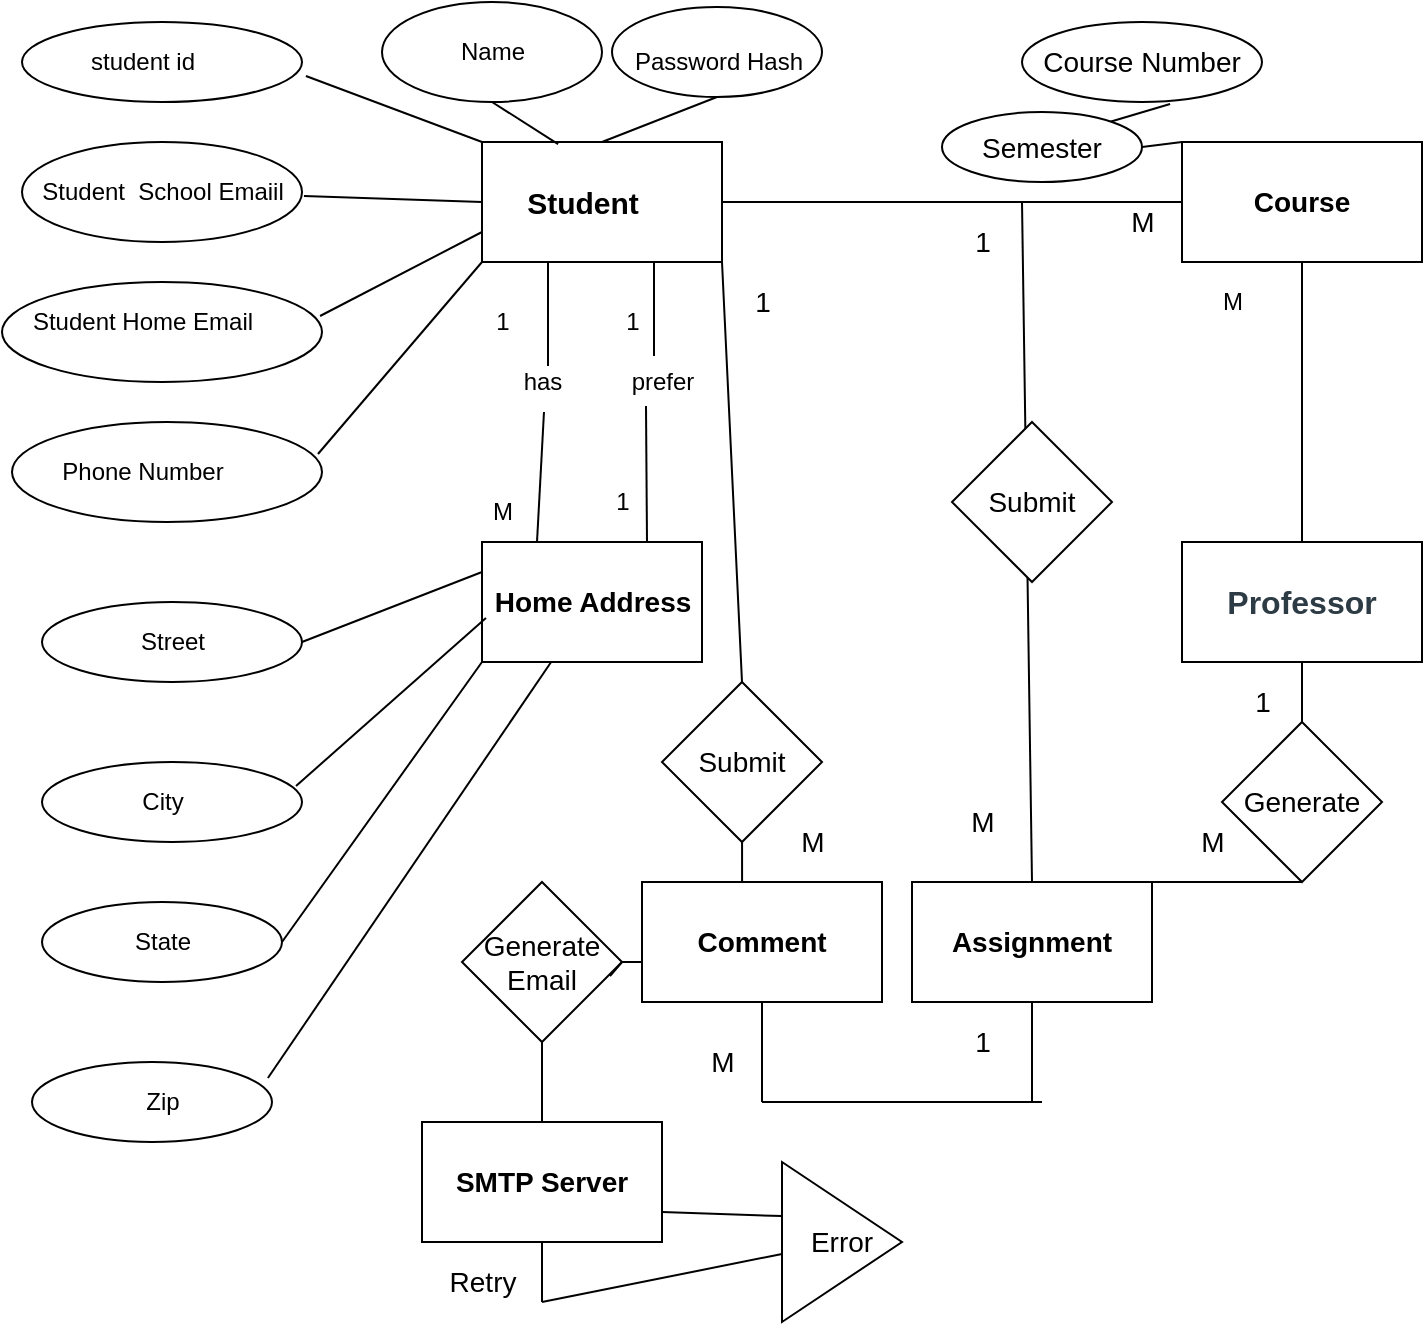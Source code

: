 <mxfile version="16.3.0" type="github">
  <diagram id="FI1HCP-CL0ABK_U0Km_D" name="Page-1">
    <mxGraphModel dx="1419" dy="333" grid="1" gridSize="10" guides="1" tooltips="1" connect="1" arrows="1" fold="1" page="1" pageScale="1" pageWidth="850" pageHeight="1100" math="0" shadow="0">
      <root>
        <mxCell id="0" />
        <mxCell id="1" parent="0" />
        <mxCell id="zn3FjfoVYna4GNYk1RI1-9" value="" style="rounded=0;whiteSpace=wrap;html=1;" parent="1" vertex="1">
          <mxGeometry x="-610" y="70" width="120" height="60" as="geometry" />
        </mxCell>
        <mxCell id="zn3FjfoVYna4GNYk1RI1-4" value="Student" style="text;html=1;resizable=0;autosize=4;align=center;verticalAlign=middle;points=[];fillColor=none;strokeColor=none;rounded=0;b;fontStyle=1;fontSize=15;" parent="1" vertex="1">
          <mxGeometry x="-590" y="90" width="60" height="20" as="geometry" />
        </mxCell>
        <mxCell id="zn3FjfoVYna4GNYk1RI1-5" value="" style="ellipse;whiteSpace=wrap;html=1;" parent="1" vertex="1">
          <mxGeometry x="-840" y="10" width="140" height="40" as="geometry" />
        </mxCell>
        <mxCell id="zn3FjfoVYna4GNYk1RI1-7" value="student id" style="text;html=1;resizable=0;autosize=1;align=center;verticalAlign=middle;points=[];fillColor=none;strokeColor=none;rounded=0;" parent="1" vertex="1">
          <mxGeometry x="-815" y="20" width="70" height="20" as="geometry" />
        </mxCell>
        <mxCell id="zn3FjfoVYna4GNYk1RI1-12" value="" style="endArrow=none;html=1;rounded=0;exitX=1.014;exitY=0.675;exitDx=0;exitDy=0;exitPerimeter=0;" parent="1" source="zn3FjfoVYna4GNYk1RI1-5" edge="1">
          <mxGeometry width="50" height="50" relative="1" as="geometry">
            <mxPoint x="-670" y="40" as="sourcePoint" />
            <mxPoint x="-610" y="70" as="targetPoint" />
            <Array as="points" />
          </mxGeometry>
        </mxCell>
        <mxCell id="zn3FjfoVYna4GNYk1RI1-14" value="" style="ellipse;whiteSpace=wrap;html=1;" parent="1" vertex="1">
          <mxGeometry x="-840" y="70" width="140" height="50" as="geometry" />
        </mxCell>
        <mxCell id="zn3FjfoVYna4GNYk1RI1-15" value="Student&amp;nbsp; School Emaiil" style="text;html=1;resizable=0;autosize=1;align=center;verticalAlign=middle;points=[];fillColor=none;strokeColor=none;rounded=0;" parent="1" vertex="1">
          <mxGeometry x="-840" y="85" width="140" height="20" as="geometry" />
        </mxCell>
        <mxCell id="zn3FjfoVYna4GNYk1RI1-17" value="" style="endArrow=none;html=1;rounded=0;exitX=1.007;exitY=0.6;exitDx=0;exitDy=0;exitPerimeter=0;entryX=0;entryY=0.5;entryDx=0;entryDy=0;" parent="1" source="zn3FjfoVYna4GNYk1RI1-15" target="zn3FjfoVYna4GNYk1RI1-9" edge="1">
          <mxGeometry width="50" height="50" relative="1" as="geometry">
            <mxPoint x="-280" y="370" as="sourcePoint" />
            <mxPoint x="-620" y="97" as="targetPoint" />
          </mxGeometry>
        </mxCell>
        <mxCell id="zn3FjfoVYna4GNYk1RI1-19" value="" style="ellipse;whiteSpace=wrap;html=1;" parent="1" vertex="1">
          <mxGeometry x="-850" y="140" width="160" height="50" as="geometry" />
        </mxCell>
        <mxCell id="zn3FjfoVYna4GNYk1RI1-20" value="Student Home Email" style="text;html=1;resizable=0;autosize=1;align=center;verticalAlign=middle;points=[];fillColor=none;strokeColor=none;rounded=0;" parent="1" vertex="1">
          <mxGeometry x="-845" y="150" width="130" height="20" as="geometry" />
        </mxCell>
        <mxCell id="zn3FjfoVYna4GNYk1RI1-21" value="" style="endArrow=none;html=1;rounded=0;exitX=0;exitY=0.75;exitDx=0;exitDy=0;entryX=0.994;entryY=0.34;entryDx=0;entryDy=0;entryPerimeter=0;" parent="1" source="zn3FjfoVYna4GNYk1RI1-9" target="zn3FjfoVYna4GNYk1RI1-19" edge="1">
          <mxGeometry width="50" height="50" relative="1" as="geometry">
            <mxPoint x="-280" y="370" as="sourcePoint" />
            <mxPoint x="-230" y="320" as="targetPoint" />
          </mxGeometry>
        </mxCell>
        <mxCell id="zn3FjfoVYna4GNYk1RI1-22" value="" style="ellipse;whiteSpace=wrap;html=1;" parent="1" vertex="1">
          <mxGeometry x="-845" y="210" width="155" height="50" as="geometry" />
        </mxCell>
        <mxCell id="zn3FjfoVYna4GNYk1RI1-23" value="Phone Number" style="text;html=1;resizable=0;autosize=1;align=center;verticalAlign=middle;points=[];fillColor=none;strokeColor=none;rounded=0;" parent="1" vertex="1">
          <mxGeometry x="-830" y="225" width="100" height="20" as="geometry" />
        </mxCell>
        <mxCell id="zn3FjfoVYna4GNYk1RI1-24" value="" style="endArrow=none;html=1;rounded=0;exitX=0.987;exitY=0.32;exitDx=0;exitDy=0;exitPerimeter=0;entryX=0;entryY=1;entryDx=0;entryDy=0;" parent="1" source="zn3FjfoVYna4GNYk1RI1-22" target="zn3FjfoVYna4GNYk1RI1-9" edge="1">
          <mxGeometry width="50" height="50" relative="1" as="geometry">
            <mxPoint x="-520" y="370" as="sourcePoint" />
            <mxPoint x="-470" y="320" as="targetPoint" />
          </mxGeometry>
        </mxCell>
        <mxCell id="zn3FjfoVYna4GNYk1RI1-25" value="" style="rounded=0;whiteSpace=wrap;html=1;" parent="1" vertex="1">
          <mxGeometry x="-610" y="270" width="110" height="60" as="geometry" />
        </mxCell>
        <mxCell id="zn3FjfoVYna4GNYk1RI1-26" value="Home Address" style="text;html=1;resizable=0;autosize=1;align=center;verticalAlign=middle;points=[];fillColor=none;strokeColor=none;rounded=0;fontStyle=1;fontSize=14;" parent="1" vertex="1">
          <mxGeometry x="-610" y="290" width="110" height="20" as="geometry" />
        </mxCell>
        <mxCell id="zn3FjfoVYna4GNYk1RI1-28" value="" style="ellipse;whiteSpace=wrap;html=1;" parent="1" vertex="1">
          <mxGeometry x="-830" y="300" width="130" height="40" as="geometry" />
        </mxCell>
        <mxCell id="zn3FjfoVYna4GNYk1RI1-29" value="Street" style="text;html=1;resizable=0;autosize=1;align=center;verticalAlign=middle;points=[];fillColor=none;strokeColor=none;rounded=0;" parent="1" vertex="1">
          <mxGeometry x="-790" y="310" width="50" height="20" as="geometry" />
        </mxCell>
        <mxCell id="zn3FjfoVYna4GNYk1RI1-30" value="" style="ellipse;whiteSpace=wrap;html=1;" parent="1" vertex="1">
          <mxGeometry x="-830" y="380" width="130" height="40" as="geometry" />
        </mxCell>
        <mxCell id="zn3FjfoVYna4GNYk1RI1-31" value="City" style="text;html=1;resizable=0;autosize=1;align=center;verticalAlign=middle;points=[];fillColor=none;strokeColor=none;rounded=0;" parent="1" vertex="1">
          <mxGeometry x="-790" y="390" width="40" height="20" as="geometry" />
        </mxCell>
        <mxCell id="zn3FjfoVYna4GNYk1RI1-32" value="" style="ellipse;whiteSpace=wrap;html=1;" parent="1" vertex="1">
          <mxGeometry x="-830" y="450" width="120" height="40" as="geometry" />
        </mxCell>
        <mxCell id="zn3FjfoVYna4GNYk1RI1-33" value="State" style="text;html=1;resizable=0;autosize=1;align=center;verticalAlign=middle;points=[];fillColor=none;strokeColor=none;rounded=0;" parent="1" vertex="1">
          <mxGeometry x="-790" y="460" width="40" height="20" as="geometry" />
        </mxCell>
        <mxCell id="zn3FjfoVYna4GNYk1RI1-34" value="" style="ellipse;whiteSpace=wrap;html=1;" parent="1" vertex="1">
          <mxGeometry x="-835" y="530" width="120" height="40" as="geometry" />
        </mxCell>
        <mxCell id="zn3FjfoVYna4GNYk1RI1-35" value="Zip" style="text;html=1;resizable=0;autosize=1;align=center;verticalAlign=middle;points=[];fillColor=none;strokeColor=none;rounded=0;" parent="1" vertex="1">
          <mxGeometry x="-785" y="540" width="30" height="20" as="geometry" />
        </mxCell>
        <mxCell id="zn3FjfoVYna4GNYk1RI1-36" value="" style="endArrow=none;html=1;rounded=0;exitX=1;exitY=0.5;exitDx=0;exitDy=0;entryX=0;entryY=0.25;entryDx=0;entryDy=0;" parent="1" source="zn3FjfoVYna4GNYk1RI1-28" target="zn3FjfoVYna4GNYk1RI1-25" edge="1">
          <mxGeometry width="50" height="50" relative="1" as="geometry">
            <mxPoint x="-340" y="380" as="sourcePoint" />
            <mxPoint x="-430" y="320" as="targetPoint" />
          </mxGeometry>
        </mxCell>
        <mxCell id="zn3FjfoVYna4GNYk1RI1-38" value="" style="endArrow=none;html=1;rounded=0;exitX=0.977;exitY=0.3;exitDx=0;exitDy=0;exitPerimeter=0;entryX=0.018;entryY=0.633;entryDx=0;entryDy=0;entryPerimeter=0;" parent="1" source="zn3FjfoVYna4GNYk1RI1-30" target="zn3FjfoVYna4GNYk1RI1-25" edge="1">
          <mxGeometry width="50" height="50" relative="1" as="geometry">
            <mxPoint x="-280" y="370" as="sourcePoint" />
            <mxPoint x="-600" y="310" as="targetPoint" />
          </mxGeometry>
        </mxCell>
        <mxCell id="zn3FjfoVYna4GNYk1RI1-39" value="" style="endArrow=none;html=1;rounded=0;exitX=1;exitY=0.5;exitDx=0;exitDy=0;entryX=0;entryY=1;entryDx=0;entryDy=0;" parent="1" source="zn3FjfoVYna4GNYk1RI1-32" target="zn3FjfoVYna4GNYk1RI1-25" edge="1">
          <mxGeometry width="50" height="50" relative="1" as="geometry">
            <mxPoint x="-660" y="460" as="sourcePoint" />
            <mxPoint x="-230" y="320" as="targetPoint" />
          </mxGeometry>
        </mxCell>
        <mxCell id="zn3FjfoVYna4GNYk1RI1-40" value="" style="endArrow=none;html=1;rounded=0;exitX=0.983;exitY=0.2;exitDx=0;exitDy=0;exitPerimeter=0;" parent="1" source="zn3FjfoVYna4GNYk1RI1-34" target="zn3FjfoVYna4GNYk1RI1-25" edge="1">
          <mxGeometry width="50" height="50" relative="1" as="geometry">
            <mxPoint x="-280" y="370" as="sourcePoint" />
            <mxPoint x="-230" y="320" as="targetPoint" />
          </mxGeometry>
        </mxCell>
        <mxCell id="zn3FjfoVYna4GNYk1RI1-41" value="has" style="text;html=1;resizable=0;autosize=1;align=center;verticalAlign=middle;points=[];fillColor=none;strokeColor=none;rounded=0;" parent="1" vertex="1">
          <mxGeometry x="-595" y="180" width="30" height="20" as="geometry" />
        </mxCell>
        <mxCell id="zn3FjfoVYna4GNYk1RI1-42" value="" style="endArrow=none;html=1;rounded=0;exitX=0.6;exitY=0.1;exitDx=0;exitDy=0;exitPerimeter=0;" parent="1" source="zn3FjfoVYna4GNYk1RI1-41" edge="1">
          <mxGeometry width="50" height="50" relative="1" as="geometry">
            <mxPoint x="-280" y="370" as="sourcePoint" />
            <mxPoint x="-577" y="130" as="targetPoint" />
          </mxGeometry>
        </mxCell>
        <mxCell id="zn3FjfoVYna4GNYk1RI1-43" value="" style="endArrow=none;html=1;rounded=0;exitX=0.25;exitY=0;exitDx=0;exitDy=0;entryX=0.533;entryY=1.25;entryDx=0;entryDy=0;entryPerimeter=0;" parent="1" source="zn3FjfoVYna4GNYk1RI1-25" target="zn3FjfoVYna4GNYk1RI1-41" edge="1">
          <mxGeometry width="50" height="50" relative="1" as="geometry">
            <mxPoint x="-280" y="370" as="sourcePoint" />
            <mxPoint x="-230" y="320" as="targetPoint" />
          </mxGeometry>
        </mxCell>
        <mxCell id="zn3FjfoVYna4GNYk1RI1-44" value="1" style="text;html=1;resizable=0;autosize=1;align=center;verticalAlign=middle;points=[];fillColor=none;strokeColor=none;rounded=0;" parent="1" vertex="1">
          <mxGeometry x="-610" y="150" width="20" height="20" as="geometry" />
        </mxCell>
        <mxCell id="zn3FjfoVYna4GNYk1RI1-45" value="M" style="text;html=1;resizable=0;autosize=1;align=center;verticalAlign=middle;points=[];fillColor=none;strokeColor=none;rounded=0;" parent="1" vertex="1">
          <mxGeometry x="-615" y="245" width="30" height="20" as="geometry" />
        </mxCell>
        <mxCell id="zn3FjfoVYna4GNYk1RI1-48" value="prefer" style="text;html=1;resizable=0;autosize=1;align=center;verticalAlign=middle;points=[];fillColor=none;strokeColor=none;rounded=0;" parent="1" vertex="1">
          <mxGeometry x="-545" y="180" width="50" height="20" as="geometry" />
        </mxCell>
        <mxCell id="zn3FjfoVYna4GNYk1RI1-49" value="" style="endArrow=none;html=1;rounded=0;exitX=0.42;exitY=-0.15;exitDx=0;exitDy=0;exitPerimeter=0;" parent="1" source="zn3FjfoVYna4GNYk1RI1-48" edge="1">
          <mxGeometry width="50" height="50" relative="1" as="geometry">
            <mxPoint x="-280" y="370" as="sourcePoint" />
            <mxPoint x="-524" y="130" as="targetPoint" />
          </mxGeometry>
        </mxCell>
        <mxCell id="zn3FjfoVYna4GNYk1RI1-50" value="" style="endArrow=none;html=1;rounded=0;exitX=0.75;exitY=0;exitDx=0;exitDy=0;entryX=0.34;entryY=1.1;entryDx=0;entryDy=0;entryPerimeter=0;" parent="1" source="zn3FjfoVYna4GNYk1RI1-25" target="zn3FjfoVYna4GNYk1RI1-48" edge="1">
          <mxGeometry width="50" height="50" relative="1" as="geometry">
            <mxPoint x="-280" y="370" as="sourcePoint" />
            <mxPoint x="-230" y="320" as="targetPoint" />
          </mxGeometry>
        </mxCell>
        <mxCell id="zn3FjfoVYna4GNYk1RI1-51" value="1" style="text;html=1;resizable=0;autosize=1;align=center;verticalAlign=middle;points=[];fillColor=none;strokeColor=none;rounded=0;" parent="1" vertex="1">
          <mxGeometry x="-545" y="150" width="20" height="20" as="geometry" />
        </mxCell>
        <mxCell id="zn3FjfoVYna4GNYk1RI1-52" value="1" style="text;html=1;resizable=0;autosize=1;align=center;verticalAlign=middle;points=[];fillColor=none;strokeColor=none;rounded=0;" parent="1" vertex="1">
          <mxGeometry x="-550" y="240" width="20" height="20" as="geometry" />
        </mxCell>
        <mxCell id="zn3FjfoVYna4GNYk1RI1-53" value="" style="ellipse;whiteSpace=wrap;html=1;" parent="1" vertex="1">
          <mxGeometry x="-660" width="110" height="50" as="geometry" />
        </mxCell>
        <mxCell id="zn3FjfoVYna4GNYk1RI1-54" value="Name" style="text;html=1;resizable=0;autosize=1;align=center;verticalAlign=middle;points=[];fillColor=none;strokeColor=none;rounded=0;" parent="1" vertex="1">
          <mxGeometry x="-630" y="15" width="50" height="20" as="geometry" />
        </mxCell>
        <mxCell id="zn3FjfoVYna4GNYk1RI1-55" value="" style="endArrow=none;html=1;rounded=0;exitX=0.5;exitY=1;exitDx=0;exitDy=0;entryX=0.317;entryY=0.017;entryDx=0;entryDy=0;entryPerimeter=0;" parent="1" source="zn3FjfoVYna4GNYk1RI1-53" target="zn3FjfoVYna4GNYk1RI1-9" edge="1">
          <mxGeometry width="50" height="50" relative="1" as="geometry">
            <mxPoint x="-280" y="370" as="sourcePoint" />
            <mxPoint x="-230" y="320" as="targetPoint" />
          </mxGeometry>
        </mxCell>
        <mxCell id="zn3FjfoVYna4GNYk1RI1-56" value="" style="ellipse;whiteSpace=wrap;html=1;" parent="1" vertex="1">
          <mxGeometry x="-545" y="2.5" width="105" height="45" as="geometry" />
        </mxCell>
        <mxCell id="zn3FjfoVYna4GNYk1RI1-57" value="Password Hash" style="text;html=1;resizable=0;autosize=1;align=center;verticalAlign=middle;points=[];fillColor=none;strokeColor=none;rounded=0;" parent="1" vertex="1">
          <mxGeometry x="-542.5" y="20" width="100" height="20" as="geometry" />
        </mxCell>
        <mxCell id="zn3FjfoVYna4GNYk1RI1-58" value="" style="endArrow=none;html=1;rounded=0;exitX=0.5;exitY=0;exitDx=0;exitDy=0;entryX=0.5;entryY=1;entryDx=0;entryDy=0;" parent="1" source="zn3FjfoVYna4GNYk1RI1-9" target="zn3FjfoVYna4GNYk1RI1-56" edge="1">
          <mxGeometry width="50" height="50" relative="1" as="geometry">
            <mxPoint x="-120" y="170" as="sourcePoint" />
            <mxPoint x="-70" y="120" as="targetPoint" />
          </mxGeometry>
        </mxCell>
        <mxCell id="zn3FjfoVYna4GNYk1RI1-59" value="&lt;b&gt;Course&lt;/b&gt;" style="rounded=0;whiteSpace=wrap;html=1;fontSize=14;" parent="1" vertex="1">
          <mxGeometry x="-260" y="70" width="120" height="60" as="geometry" />
        </mxCell>
        <mxCell id="zn3FjfoVYna4GNYk1RI1-60" value="Course Number" style="ellipse;whiteSpace=wrap;html=1;fontSize=14;" parent="1" vertex="1">
          <mxGeometry x="-340" y="10" width="120" height="40" as="geometry" />
        </mxCell>
        <mxCell id="zn3FjfoVYna4GNYk1RI1-61" value="" style="endArrow=none;html=1;rounded=0;fontSize=14;entryX=0.617;entryY=1.025;entryDx=0;entryDy=0;entryPerimeter=0;" parent="1" target="zn3FjfoVYna4GNYk1RI1-60" edge="1">
          <mxGeometry width="50" height="50" relative="1" as="geometry">
            <mxPoint x="-330" y="70" as="sourcePoint" />
            <mxPoint x="-380" y="360" as="targetPoint" />
          </mxGeometry>
        </mxCell>
        <mxCell id="zn3FjfoVYna4GNYk1RI1-62" value="Semester" style="ellipse;whiteSpace=wrap;html=1;fontSize=14;" parent="1" vertex="1">
          <mxGeometry x="-380" y="55" width="100" height="35" as="geometry" />
        </mxCell>
        <mxCell id="zn3FjfoVYna4GNYk1RI1-63" value="" style="endArrow=none;html=1;rounded=0;fontSize=14;entryX=1;entryY=0.5;entryDx=0;entryDy=0;exitX=0;exitY=0;exitDx=0;exitDy=0;" parent="1" source="zn3FjfoVYna4GNYk1RI1-59" target="zn3FjfoVYna4GNYk1RI1-62" edge="1">
          <mxGeometry width="50" height="50" relative="1" as="geometry">
            <mxPoint x="-430" y="410" as="sourcePoint" />
            <mxPoint x="-380" y="360" as="targetPoint" />
          </mxGeometry>
        </mxCell>
        <mxCell id="phz-OX-YsCcyFL9G0abu-1" value="&lt;strong style=&quot;color: rgb(45 , 59 , 69) ; font-family: &amp;#34;arial&amp;#34; , &amp;#34;helvetica&amp;#34; , &amp;#34;verdana&amp;#34; , &amp;#34;times new roman&amp;#34; , sans-serif ; font-size: 16px ; text-align: left ; background-color: rgb(255 , 255 , 255)&quot;&gt;Professor&lt;/strong&gt;" style="rounded=0;whiteSpace=wrap;html=1;" vertex="1" parent="1">
          <mxGeometry x="-260" y="270" width="120" height="60" as="geometry" />
        </mxCell>
        <mxCell id="phz-OX-YsCcyFL9G0abu-2" value="" style="endArrow=none;html=1;rounded=0;entryX=0.5;entryY=1;entryDx=0;entryDy=0;exitX=0.5;exitY=0;exitDx=0;exitDy=0;" edge="1" parent="1" source="phz-OX-YsCcyFL9G0abu-1" target="zn3FjfoVYna4GNYk1RI1-59">
          <mxGeometry width="50" height="50" relative="1" as="geometry">
            <mxPoint x="-450" y="450" as="sourcePoint" />
            <mxPoint x="-400" y="400" as="targetPoint" />
          </mxGeometry>
        </mxCell>
        <mxCell id="phz-OX-YsCcyFL9G0abu-3" value="M" style="text;html=1;resizable=0;autosize=1;align=center;verticalAlign=middle;points=[];fillColor=none;strokeColor=none;rounded=0;" vertex="1" parent="1">
          <mxGeometry x="-250" y="140" width="30" height="20" as="geometry" />
        </mxCell>
        <mxCell id="phz-OX-YsCcyFL9G0abu-4" value="1" style="text;html=1;resizable=0;autosize=1;align=center;verticalAlign=middle;points=[];fillColor=none;strokeColor=none;rounded=0;" vertex="1" parent="1">
          <mxGeometry x="-330" y="240" width="20" height="20" as="geometry" />
        </mxCell>
        <mxCell id="phz-OX-YsCcyFL9G0abu-5" value="&lt;b&gt;&lt;font style=&quot;font-size: 14px&quot;&gt;Assignment&lt;/font&gt;&lt;/b&gt;" style="rounded=0;whiteSpace=wrap;html=1;" vertex="1" parent="1">
          <mxGeometry x="-395" y="440" width="120" height="60" as="geometry" />
        </mxCell>
        <mxCell id="phz-OX-YsCcyFL9G0abu-6" value="" style="endArrow=none;html=1;rounded=0;exitX=1;exitY=0.5;exitDx=0;exitDy=0;" edge="1" parent="1" source="zn3FjfoVYna4GNYk1RI1-9">
          <mxGeometry width="50" height="50" relative="1" as="geometry">
            <mxPoint x="-450" y="450" as="sourcePoint" />
            <mxPoint x="-340" y="100" as="targetPoint" />
          </mxGeometry>
        </mxCell>
        <mxCell id="phz-OX-YsCcyFL9G0abu-7" value="" style="endArrow=none;html=1;rounded=0;exitX=0.5;exitY=0;exitDx=0;exitDy=0;" edge="1" parent="1" source="phz-OX-YsCcyFL9G0abu-5">
          <mxGeometry width="50" height="50" relative="1" as="geometry">
            <mxPoint x="-360" y="450" as="sourcePoint" />
            <mxPoint x="-340" y="100" as="targetPoint" />
          </mxGeometry>
        </mxCell>
        <mxCell id="phz-OX-YsCcyFL9G0abu-8" value="1" style="text;html=1;resizable=0;autosize=1;align=center;verticalAlign=middle;points=[];fillColor=none;strokeColor=none;rounded=0;fontSize=14;" vertex="1" parent="1">
          <mxGeometry x="-370" y="110" width="20" height="20" as="geometry" />
        </mxCell>
        <mxCell id="phz-OX-YsCcyFL9G0abu-9" value="M" style="text;html=1;resizable=0;autosize=1;align=center;verticalAlign=middle;points=[];fillColor=none;strokeColor=none;rounded=0;fontSize=14;" vertex="1" parent="1">
          <mxGeometry x="-375" y="400" width="30" height="20" as="geometry" />
        </mxCell>
        <mxCell id="phz-OX-YsCcyFL9G0abu-10" value="Generate" style="rhombus;whiteSpace=wrap;html=1;fontSize=14;" vertex="1" parent="1">
          <mxGeometry x="-240" y="360" width="80" height="80" as="geometry" />
        </mxCell>
        <mxCell id="phz-OX-YsCcyFL9G0abu-11" value="" style="endArrow=none;html=1;rounded=0;fontSize=14;entryX=0.5;entryY=1;entryDx=0;entryDy=0;" edge="1" parent="1" source="phz-OX-YsCcyFL9G0abu-10" target="phz-OX-YsCcyFL9G0abu-1">
          <mxGeometry width="50" height="50" relative="1" as="geometry">
            <mxPoint x="-450" y="450" as="sourcePoint" />
            <mxPoint x="-400" y="400" as="targetPoint" />
          </mxGeometry>
        </mxCell>
        <mxCell id="phz-OX-YsCcyFL9G0abu-12" value="" style="endArrow=none;html=1;rounded=0;fontSize=14;exitX=1;exitY=0;exitDx=0;exitDy=0;entryX=0.5;entryY=1;entryDx=0;entryDy=0;" edge="1" parent="1" source="phz-OX-YsCcyFL9G0abu-5" target="phz-OX-YsCcyFL9G0abu-10">
          <mxGeometry width="50" height="50" relative="1" as="geometry">
            <mxPoint x="-450" y="450" as="sourcePoint" />
            <mxPoint x="-400" y="400" as="targetPoint" />
          </mxGeometry>
        </mxCell>
        <mxCell id="phz-OX-YsCcyFL9G0abu-13" value="1" style="text;html=1;resizable=0;autosize=1;align=center;verticalAlign=middle;points=[];fillColor=none;strokeColor=none;rounded=0;fontSize=14;" vertex="1" parent="1">
          <mxGeometry x="-230" y="340" width="20" height="20" as="geometry" />
        </mxCell>
        <mxCell id="phz-OX-YsCcyFL9G0abu-14" value="M" style="text;html=1;resizable=0;autosize=1;align=center;verticalAlign=middle;points=[];fillColor=none;strokeColor=none;rounded=0;fontSize=14;" vertex="1" parent="1">
          <mxGeometry x="-260" y="410" width="30" height="20" as="geometry" />
        </mxCell>
        <mxCell id="phz-OX-YsCcyFL9G0abu-15" value="Submit" style="rhombus;whiteSpace=wrap;html=1;fontSize=14;" vertex="1" parent="1">
          <mxGeometry x="-375" y="210" width="80" height="80" as="geometry" />
        </mxCell>
        <mxCell id="phz-OX-YsCcyFL9G0abu-16" value="" style="endArrow=none;html=1;rounded=0;fontSize=14;entryX=0;entryY=0.5;entryDx=0;entryDy=0;" edge="1" parent="1" target="zn3FjfoVYna4GNYk1RI1-59">
          <mxGeometry width="50" height="50" relative="1" as="geometry">
            <mxPoint x="-340" y="100" as="sourcePoint" />
            <mxPoint x="-310" y="400" as="targetPoint" />
          </mxGeometry>
        </mxCell>
        <mxCell id="phz-OX-YsCcyFL9G0abu-17" value="M" style="text;html=1;resizable=0;autosize=1;align=center;verticalAlign=middle;points=[];fillColor=none;strokeColor=none;rounded=0;fontSize=14;" vertex="1" parent="1">
          <mxGeometry x="-295" y="100" width="30" height="20" as="geometry" />
        </mxCell>
        <mxCell id="phz-OX-YsCcyFL9G0abu-21" value="&lt;b&gt;Comment&lt;/b&gt;" style="rounded=0;whiteSpace=wrap;html=1;fontSize=14;" vertex="1" parent="1">
          <mxGeometry x="-530" y="440" width="120" height="60" as="geometry" />
        </mxCell>
        <mxCell id="phz-OX-YsCcyFL9G0abu-22" value="" style="endArrow=none;html=1;rounded=0;fontSize=14;exitX=0.5;exitY=1;exitDx=0;exitDy=0;" edge="1" parent="1" source="phz-OX-YsCcyFL9G0abu-21">
          <mxGeometry width="50" height="50" relative="1" as="geometry">
            <mxPoint x="-450" y="450" as="sourcePoint" />
            <mxPoint x="-470" y="550" as="targetPoint" />
          </mxGeometry>
        </mxCell>
        <mxCell id="phz-OX-YsCcyFL9G0abu-23" value="" style="endArrow=none;html=1;rounded=0;fontSize=14;entryX=0.5;entryY=1;entryDx=0;entryDy=0;" edge="1" parent="1" target="phz-OX-YsCcyFL9G0abu-5">
          <mxGeometry width="50" height="50" relative="1" as="geometry">
            <mxPoint x="-335" y="550" as="sourcePoint" />
            <mxPoint x="-350" y="500" as="targetPoint" />
          </mxGeometry>
        </mxCell>
        <mxCell id="phz-OX-YsCcyFL9G0abu-24" value="" style="endArrow=none;html=1;rounded=0;fontSize=14;" edge="1" parent="1">
          <mxGeometry width="50" height="50" relative="1" as="geometry">
            <mxPoint x="-470" y="550" as="sourcePoint" />
            <mxPoint x="-330" y="550" as="targetPoint" />
          </mxGeometry>
        </mxCell>
        <mxCell id="phz-OX-YsCcyFL9G0abu-25" value="1" style="text;html=1;resizable=0;autosize=1;align=center;verticalAlign=middle;points=[];fillColor=none;strokeColor=none;rounded=0;fontSize=14;" vertex="1" parent="1">
          <mxGeometry x="-370" y="510" width="20" height="20" as="geometry" />
        </mxCell>
        <mxCell id="phz-OX-YsCcyFL9G0abu-26" value="M" style="text;html=1;resizable=0;autosize=1;align=center;verticalAlign=middle;points=[];fillColor=none;strokeColor=none;rounded=0;fontSize=14;" vertex="1" parent="1">
          <mxGeometry x="-505" y="520" width="30" height="20" as="geometry" />
        </mxCell>
        <mxCell id="phz-OX-YsCcyFL9G0abu-27" value="" style="endArrow=none;html=1;rounded=0;fontSize=14;exitX=1;exitY=1;exitDx=0;exitDy=0;entryX=0.417;entryY=0;entryDx=0;entryDy=0;entryPerimeter=0;" edge="1" parent="1" source="zn3FjfoVYna4GNYk1RI1-9" target="phz-OX-YsCcyFL9G0abu-21">
          <mxGeometry width="50" height="50" relative="1" as="geometry">
            <mxPoint x="-450" y="450" as="sourcePoint" />
            <mxPoint x="-400" y="400" as="targetPoint" />
            <Array as="points">
              <mxPoint x="-480" y="340" />
            </Array>
          </mxGeometry>
        </mxCell>
        <mxCell id="phz-OX-YsCcyFL9G0abu-28" value="Submit" style="rhombus;whiteSpace=wrap;html=1;fontSize=14;" vertex="1" parent="1">
          <mxGeometry x="-520" y="340" width="80" height="80" as="geometry" />
        </mxCell>
        <mxCell id="phz-OX-YsCcyFL9G0abu-30" value="1" style="text;html=1;resizable=0;autosize=1;align=center;verticalAlign=middle;points=[];fillColor=none;strokeColor=none;rounded=0;fontSize=14;" vertex="1" parent="1">
          <mxGeometry x="-480" y="140" width="20" height="20" as="geometry" />
        </mxCell>
        <mxCell id="phz-OX-YsCcyFL9G0abu-31" value="M" style="text;html=1;resizable=0;autosize=1;align=center;verticalAlign=middle;points=[];fillColor=none;strokeColor=none;rounded=0;fontSize=14;" vertex="1" parent="1">
          <mxGeometry x="-460" y="410" width="30" height="20" as="geometry" />
        </mxCell>
        <mxCell id="phz-OX-YsCcyFL9G0abu-32" value="&lt;b&gt;SMTP Server&lt;/b&gt;" style="rounded=0;whiteSpace=wrap;html=1;fontSize=14;" vertex="1" parent="1">
          <mxGeometry x="-640" y="560" width="120" height="60" as="geometry" />
        </mxCell>
        <mxCell id="phz-OX-YsCcyFL9G0abu-34" value="Generate&lt;br&gt;Email" style="rhombus;whiteSpace=wrap;html=1;fontSize=14;" vertex="1" parent="1">
          <mxGeometry x="-620" y="440" width="80" height="80" as="geometry" />
        </mxCell>
        <mxCell id="phz-OX-YsCcyFL9G0abu-35" value="" style="endArrow=none;html=1;rounded=0;fontSize=14;exitX=0.925;exitY=0.588;exitDx=0;exitDy=0;exitPerimeter=0;entryX=0;entryY=0.667;entryDx=0;entryDy=0;entryPerimeter=0;" edge="1" parent="1" source="phz-OX-YsCcyFL9G0abu-34" target="phz-OX-YsCcyFL9G0abu-21">
          <mxGeometry width="50" height="50" relative="1" as="geometry">
            <mxPoint x="-400" y="450" as="sourcePoint" />
            <mxPoint x="-530" y="487" as="targetPoint" />
            <Array as="points">
              <mxPoint x="-540" y="480" />
            </Array>
          </mxGeometry>
        </mxCell>
        <mxCell id="phz-OX-YsCcyFL9G0abu-36" value="" style="endArrow=none;html=1;rounded=0;fontSize=14;exitX=0.5;exitY=1;exitDx=0;exitDy=0;entryX=0.5;entryY=0;entryDx=0;entryDy=0;" edge="1" parent="1" source="phz-OX-YsCcyFL9G0abu-34" target="phz-OX-YsCcyFL9G0abu-32">
          <mxGeometry width="50" height="50" relative="1" as="geometry">
            <mxPoint x="-580" y="510" as="sourcePoint" />
            <mxPoint x="-580" y="550" as="targetPoint" />
          </mxGeometry>
        </mxCell>
        <mxCell id="phz-OX-YsCcyFL9G0abu-37" value="Error" style="triangle;whiteSpace=wrap;html=1;fontSize=14;" vertex="1" parent="1">
          <mxGeometry x="-460" y="580" width="60" height="80" as="geometry" />
        </mxCell>
        <mxCell id="phz-OX-YsCcyFL9G0abu-38" value="" style="endArrow=none;html=1;rounded=0;fontSize=14;" edge="1" parent="1" target="phz-OX-YsCcyFL9G0abu-37">
          <mxGeometry width="50" height="50" relative="1" as="geometry">
            <mxPoint x="-580" y="650" as="sourcePoint" />
            <mxPoint x="-350" y="490" as="targetPoint" />
          </mxGeometry>
        </mxCell>
        <mxCell id="phz-OX-YsCcyFL9G0abu-39" value="" style="endArrow=none;html=1;rounded=0;fontSize=14;entryX=0.5;entryY=1;entryDx=0;entryDy=0;" edge="1" parent="1" target="phz-OX-YsCcyFL9G0abu-32">
          <mxGeometry width="50" height="50" relative="1" as="geometry">
            <mxPoint x="-580" y="650" as="sourcePoint" />
            <mxPoint x="-350" y="490" as="targetPoint" />
          </mxGeometry>
        </mxCell>
        <mxCell id="phz-OX-YsCcyFL9G0abu-40" value="Retry" style="text;html=1;resizable=0;autosize=1;align=center;verticalAlign=middle;points=[];fillColor=none;strokeColor=none;rounded=0;fontSize=14;" vertex="1" parent="1">
          <mxGeometry x="-635" y="630" width="50" height="20" as="geometry" />
        </mxCell>
        <mxCell id="phz-OX-YsCcyFL9G0abu-41" value="" style="endArrow=none;html=1;rounded=0;fontSize=14;exitX=1;exitY=0.75;exitDx=0;exitDy=0;entryX=-0.003;entryY=0.338;entryDx=0;entryDy=0;entryPerimeter=0;" edge="1" parent="1" source="phz-OX-YsCcyFL9G0abu-32" target="phz-OX-YsCcyFL9G0abu-37">
          <mxGeometry width="50" height="50" relative="1" as="geometry">
            <mxPoint x="-400" y="540" as="sourcePoint" />
            <mxPoint x="-350" y="490" as="targetPoint" />
          </mxGeometry>
        </mxCell>
      </root>
    </mxGraphModel>
  </diagram>
</mxfile>
